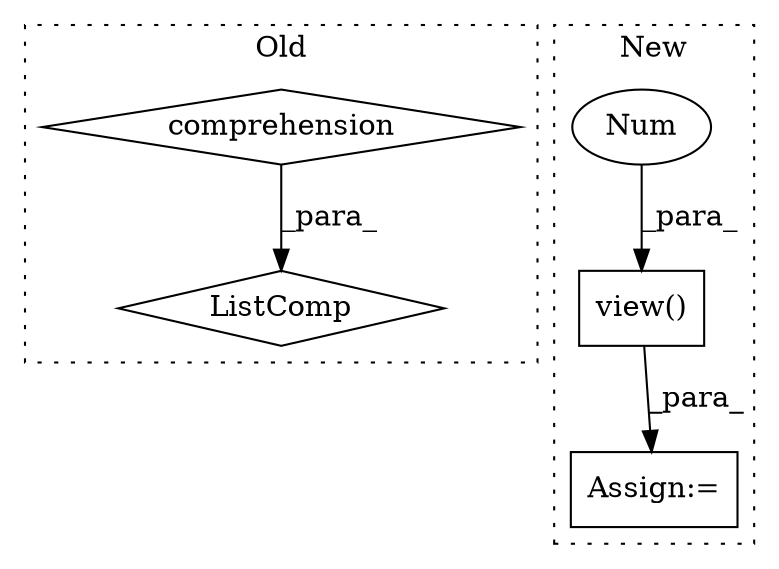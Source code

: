 digraph G {
subgraph cluster0 {
1 [label="ListComp" a="106" s="419" l="71" shape="diamond"];
3 [label="comprehension" a="45" s="466" l="3" shape="diamond"];
label = "Old";
style="dotted";
}
subgraph cluster1 {
2 [label="view()" a="75" s="1216,1240" l="19,1" shape="box"];
4 [label="Num" a="76" s="1239" l="1" shape="ellipse"];
5 [label="Assign:=" a="68" s="1467" l="3" shape="box"];
label = "New";
style="dotted";
}
2 -> 5 [label="_para_"];
3 -> 1 [label="_para_"];
4 -> 2 [label="_para_"];
}